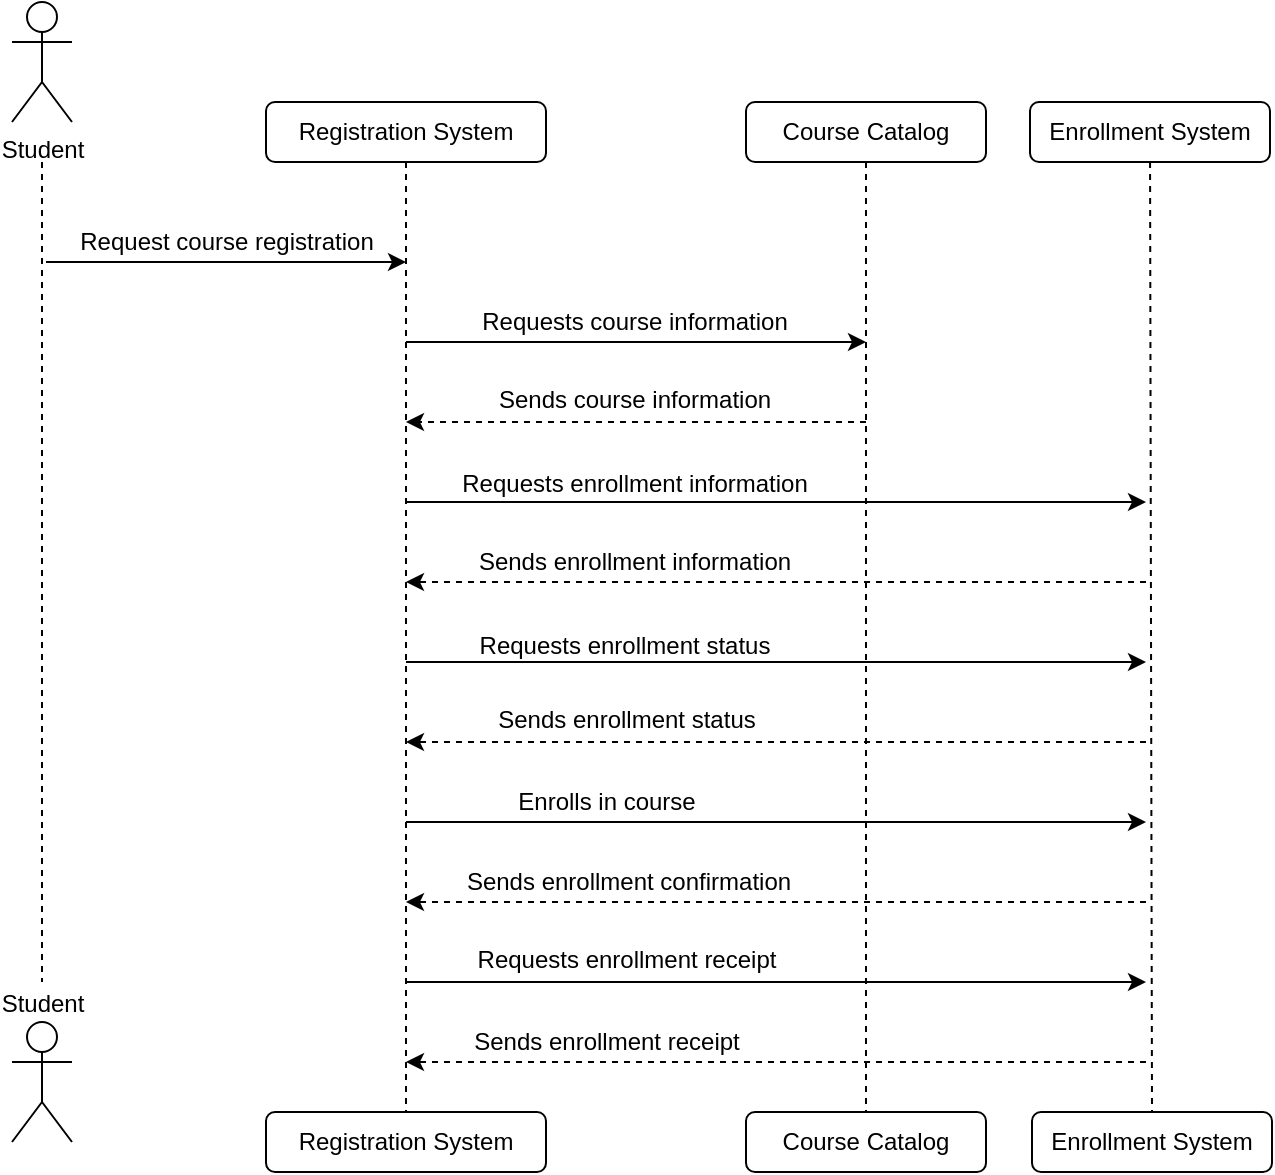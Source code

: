<mxfile>
    <diagram id="lvvmtITHsXPQKXz9Gbn9" name="Page-1">
        <mxGraphModel dx="637" dy="811" grid="1" gridSize="10" guides="1" tooltips="1" connect="1" arrows="1" fold="1" page="1" pageScale="1" pageWidth="850" pageHeight="1100" math="0" shadow="0">
            <root>
                <mxCell id="0"/>
                <mxCell id="1" parent="0"/>
                <mxCell id="4" style="edgeStyle=none;html=1;dashed=1;endArrow=none;endFill=0;" edge="1" parent="1">
                    <mxGeometry relative="1" as="geometry">
                        <mxPoint x="158" y="600" as="targetPoint"/>
                        <mxPoint x="158" y="190" as="sourcePoint"/>
                    </mxGeometry>
                </mxCell>
                <mxCell id="2" value="Student" style="shape=umlActor;verticalLabelPosition=bottom;verticalAlign=top;html=1;outlineConnect=0;" vertex="1" parent="1">
                    <mxGeometry x="143" y="110" width="30" height="60" as="geometry"/>
                </mxCell>
                <mxCell id="3" value="Student" style="shape=umlActor;verticalLabelPosition=top;verticalAlign=bottom;html=1;outlineConnect=0;align=center;labelPosition=center;" vertex="1" parent="1">
                    <mxGeometry x="143" y="620" width="30" height="60" as="geometry"/>
                </mxCell>
                <mxCell id="11" style="edgeStyle=none;html=1;entryX=0.5;entryY=0;entryDx=0;entryDy=0;dashed=1;endArrow=none;endFill=0;" edge="1" parent="1" source="5" target="8">
                    <mxGeometry relative="1" as="geometry"/>
                </mxCell>
                <mxCell id="5" value="Registration System" style="rounded=1;whiteSpace=wrap;html=1;" vertex="1" parent="1">
                    <mxGeometry x="270" y="160" width="140" height="30" as="geometry"/>
                </mxCell>
                <mxCell id="12" style="edgeStyle=none;html=1;entryX=0.5;entryY=0;entryDx=0;entryDy=0;dashed=1;endArrow=none;endFill=0;" edge="1" parent="1" source="6" target="9">
                    <mxGeometry relative="1" as="geometry"/>
                </mxCell>
                <mxCell id="6" value="Course Catalog" style="rounded=1;whiteSpace=wrap;html=1;" vertex="1" parent="1">
                    <mxGeometry x="510" y="160" width="120" height="30" as="geometry"/>
                </mxCell>
                <mxCell id="33" style="edgeStyle=none;html=1;entryX=0.5;entryY=0;entryDx=0;entryDy=0;endArrow=none;endFill=0;dashed=1;" edge="1" parent="1" source="7" target="10">
                    <mxGeometry relative="1" as="geometry"/>
                </mxCell>
                <mxCell id="7" value="Enrollment System" style="rounded=1;whiteSpace=wrap;html=1;" vertex="1" parent="1">
                    <mxGeometry x="652" y="160" width="120" height="30" as="geometry"/>
                </mxCell>
                <mxCell id="8" value="Registration System" style="rounded=1;whiteSpace=wrap;html=1;" vertex="1" parent="1">
                    <mxGeometry x="270" y="665" width="140" height="30" as="geometry"/>
                </mxCell>
                <mxCell id="9" value="Course Catalog" style="rounded=1;whiteSpace=wrap;html=1;" vertex="1" parent="1">
                    <mxGeometry x="510" y="665" width="120" height="30" as="geometry"/>
                </mxCell>
                <mxCell id="10" value="Enrollment System" style="rounded=1;whiteSpace=wrap;html=1;" vertex="1" parent="1">
                    <mxGeometry x="653" y="665" width="120" height="30" as="geometry"/>
                </mxCell>
                <mxCell id="14" value="" style="endArrow=classic;html=1;endFill=1;" edge="1" parent="1">
                    <mxGeometry width="50" height="50" relative="1" as="geometry">
                        <mxPoint x="160" y="240" as="sourcePoint"/>
                        <mxPoint x="340" y="240" as="targetPoint"/>
                    </mxGeometry>
                </mxCell>
                <mxCell id="15" value="Request course registration" style="text;html=1;align=center;verticalAlign=middle;resizable=0;points=[];autosize=1;strokeColor=none;fillColor=none;" vertex="1" parent="1">
                    <mxGeometry x="165" y="215" width="170" height="30" as="geometry"/>
                </mxCell>
                <mxCell id="16" value="" style="endArrow=classic;html=1;" edge="1" parent="1">
                    <mxGeometry width="50" height="50" relative="1" as="geometry">
                        <mxPoint x="340" y="280" as="sourcePoint"/>
                        <mxPoint x="570" y="280" as="targetPoint"/>
                    </mxGeometry>
                </mxCell>
                <mxCell id="17" value="Requests course information" style="text;html=1;align=center;verticalAlign=middle;resizable=0;points=[];autosize=1;strokeColor=none;fillColor=none;" vertex="1" parent="1">
                    <mxGeometry x="364" y="255" width="180" height="30" as="geometry"/>
                </mxCell>
                <mxCell id="18" value="" style="endArrow=classic;html=1;dashed=1;" edge="1" parent="1">
                    <mxGeometry width="50" height="50" relative="1" as="geometry">
                        <mxPoint x="570" y="320" as="sourcePoint"/>
                        <mxPoint x="340" y="320" as="targetPoint"/>
                    </mxGeometry>
                </mxCell>
                <mxCell id="19" value="Sends course information" style="text;html=1;align=center;verticalAlign=middle;resizable=0;points=[];autosize=1;strokeColor=none;fillColor=none;" vertex="1" parent="1">
                    <mxGeometry x="374" y="294" width="160" height="30" as="geometry"/>
                </mxCell>
                <mxCell id="21" value="" style="endArrow=classic;html=1;" edge="1" parent="1">
                    <mxGeometry width="50" height="50" relative="1" as="geometry">
                        <mxPoint x="340" y="360" as="sourcePoint"/>
                        <mxPoint x="710" y="360" as="targetPoint"/>
                    </mxGeometry>
                </mxCell>
                <mxCell id="22" value="Requests enrollment information" style="text;html=1;align=center;verticalAlign=middle;resizable=0;points=[];autosize=1;strokeColor=none;fillColor=none;" vertex="1" parent="1">
                    <mxGeometry x="354" y="336" width="200" height="30" as="geometry"/>
                </mxCell>
                <mxCell id="23" value="" style="endArrow=classic;html=1;dashed=1;" edge="1" parent="1">
                    <mxGeometry width="50" height="50" relative="1" as="geometry">
                        <mxPoint x="710" y="400" as="sourcePoint"/>
                        <mxPoint x="340" y="400" as="targetPoint"/>
                    </mxGeometry>
                </mxCell>
                <mxCell id="24" value="Sends enrollment information" style="text;html=1;align=center;verticalAlign=middle;resizable=0;points=[];autosize=1;strokeColor=none;fillColor=none;" vertex="1" parent="1">
                    <mxGeometry x="364" y="375" width="180" height="30" as="geometry"/>
                </mxCell>
                <mxCell id="25" value="" style="endArrow=classic;html=1;" edge="1" parent="1">
                    <mxGeometry width="50" height="50" relative="1" as="geometry">
                        <mxPoint x="340" y="440" as="sourcePoint"/>
                        <mxPoint x="710" y="440" as="targetPoint"/>
                    </mxGeometry>
                </mxCell>
                <mxCell id="26" value="" style="endArrow=classic;html=1;" edge="1" parent="1">
                    <mxGeometry width="50" height="50" relative="1" as="geometry">
                        <mxPoint x="340" y="520" as="sourcePoint"/>
                        <mxPoint x="710" y="520" as="targetPoint"/>
                    </mxGeometry>
                </mxCell>
                <mxCell id="27" value="" style="endArrow=classic;html=1;" edge="1" parent="1">
                    <mxGeometry width="50" height="50" relative="1" as="geometry">
                        <mxPoint x="340" y="600" as="sourcePoint"/>
                        <mxPoint x="710" y="600" as="targetPoint"/>
                    </mxGeometry>
                </mxCell>
                <mxCell id="29" value="" style="endArrow=classic;html=1;dashed=1;" edge="1" parent="1">
                    <mxGeometry width="50" height="50" relative="1" as="geometry">
                        <mxPoint x="710" y="480" as="sourcePoint"/>
                        <mxPoint x="340" y="480" as="targetPoint"/>
                    </mxGeometry>
                </mxCell>
                <mxCell id="30" value="" style="endArrow=classic;html=1;dashed=1;" edge="1" parent="1">
                    <mxGeometry width="50" height="50" relative="1" as="geometry">
                        <mxPoint x="710" y="560" as="sourcePoint"/>
                        <mxPoint x="340" y="560" as="targetPoint"/>
                    </mxGeometry>
                </mxCell>
                <mxCell id="31" value="" style="endArrow=classic;html=1;dashed=1;" edge="1" parent="1">
                    <mxGeometry width="50" height="50" relative="1" as="geometry">
                        <mxPoint x="710" y="640" as="sourcePoint"/>
                        <mxPoint x="340" y="640" as="targetPoint"/>
                    </mxGeometry>
                </mxCell>
                <mxCell id="34" value="Requests enrollment status" style="text;html=1;align=center;verticalAlign=middle;resizable=0;points=[];autosize=1;strokeColor=none;fillColor=none;" vertex="1" parent="1">
                    <mxGeometry x="364" y="417" width="170" height="30" as="geometry"/>
                </mxCell>
                <mxCell id="35" value="Sends enrollment status" style="text;html=1;align=center;verticalAlign=middle;resizable=0;points=[];autosize=1;strokeColor=none;fillColor=none;" vertex="1" parent="1">
                    <mxGeometry x="375" y="454" width="150" height="30" as="geometry"/>
                </mxCell>
                <mxCell id="36" value="Enrolls in course" style="text;html=1;align=center;verticalAlign=middle;resizable=0;points=[];autosize=1;strokeColor=none;fillColor=none;" vertex="1" parent="1">
                    <mxGeometry x="385" y="495" width="110" height="30" as="geometry"/>
                </mxCell>
                <mxCell id="37" value="Sends enrollment confirmation" style="text;html=1;align=center;verticalAlign=middle;resizable=0;points=[];autosize=1;strokeColor=none;fillColor=none;" vertex="1" parent="1">
                    <mxGeometry x="356" y="535" width="190" height="30" as="geometry"/>
                </mxCell>
                <mxCell id="38" value="Requests enrollment receipt" style="text;html=1;align=center;verticalAlign=middle;resizable=0;points=[];autosize=1;strokeColor=none;fillColor=none;" vertex="1" parent="1">
                    <mxGeometry x="365" y="574" width="170" height="30" as="geometry"/>
                </mxCell>
                <mxCell id="39" value="Sends enrollment receipt" style="text;html=1;align=center;verticalAlign=middle;resizable=0;points=[];autosize=1;strokeColor=none;fillColor=none;" vertex="1" parent="1">
                    <mxGeometry x="360" y="615" width="160" height="30" as="geometry"/>
                </mxCell>
            </root>
        </mxGraphModel>
    </diagram>
</mxfile>
